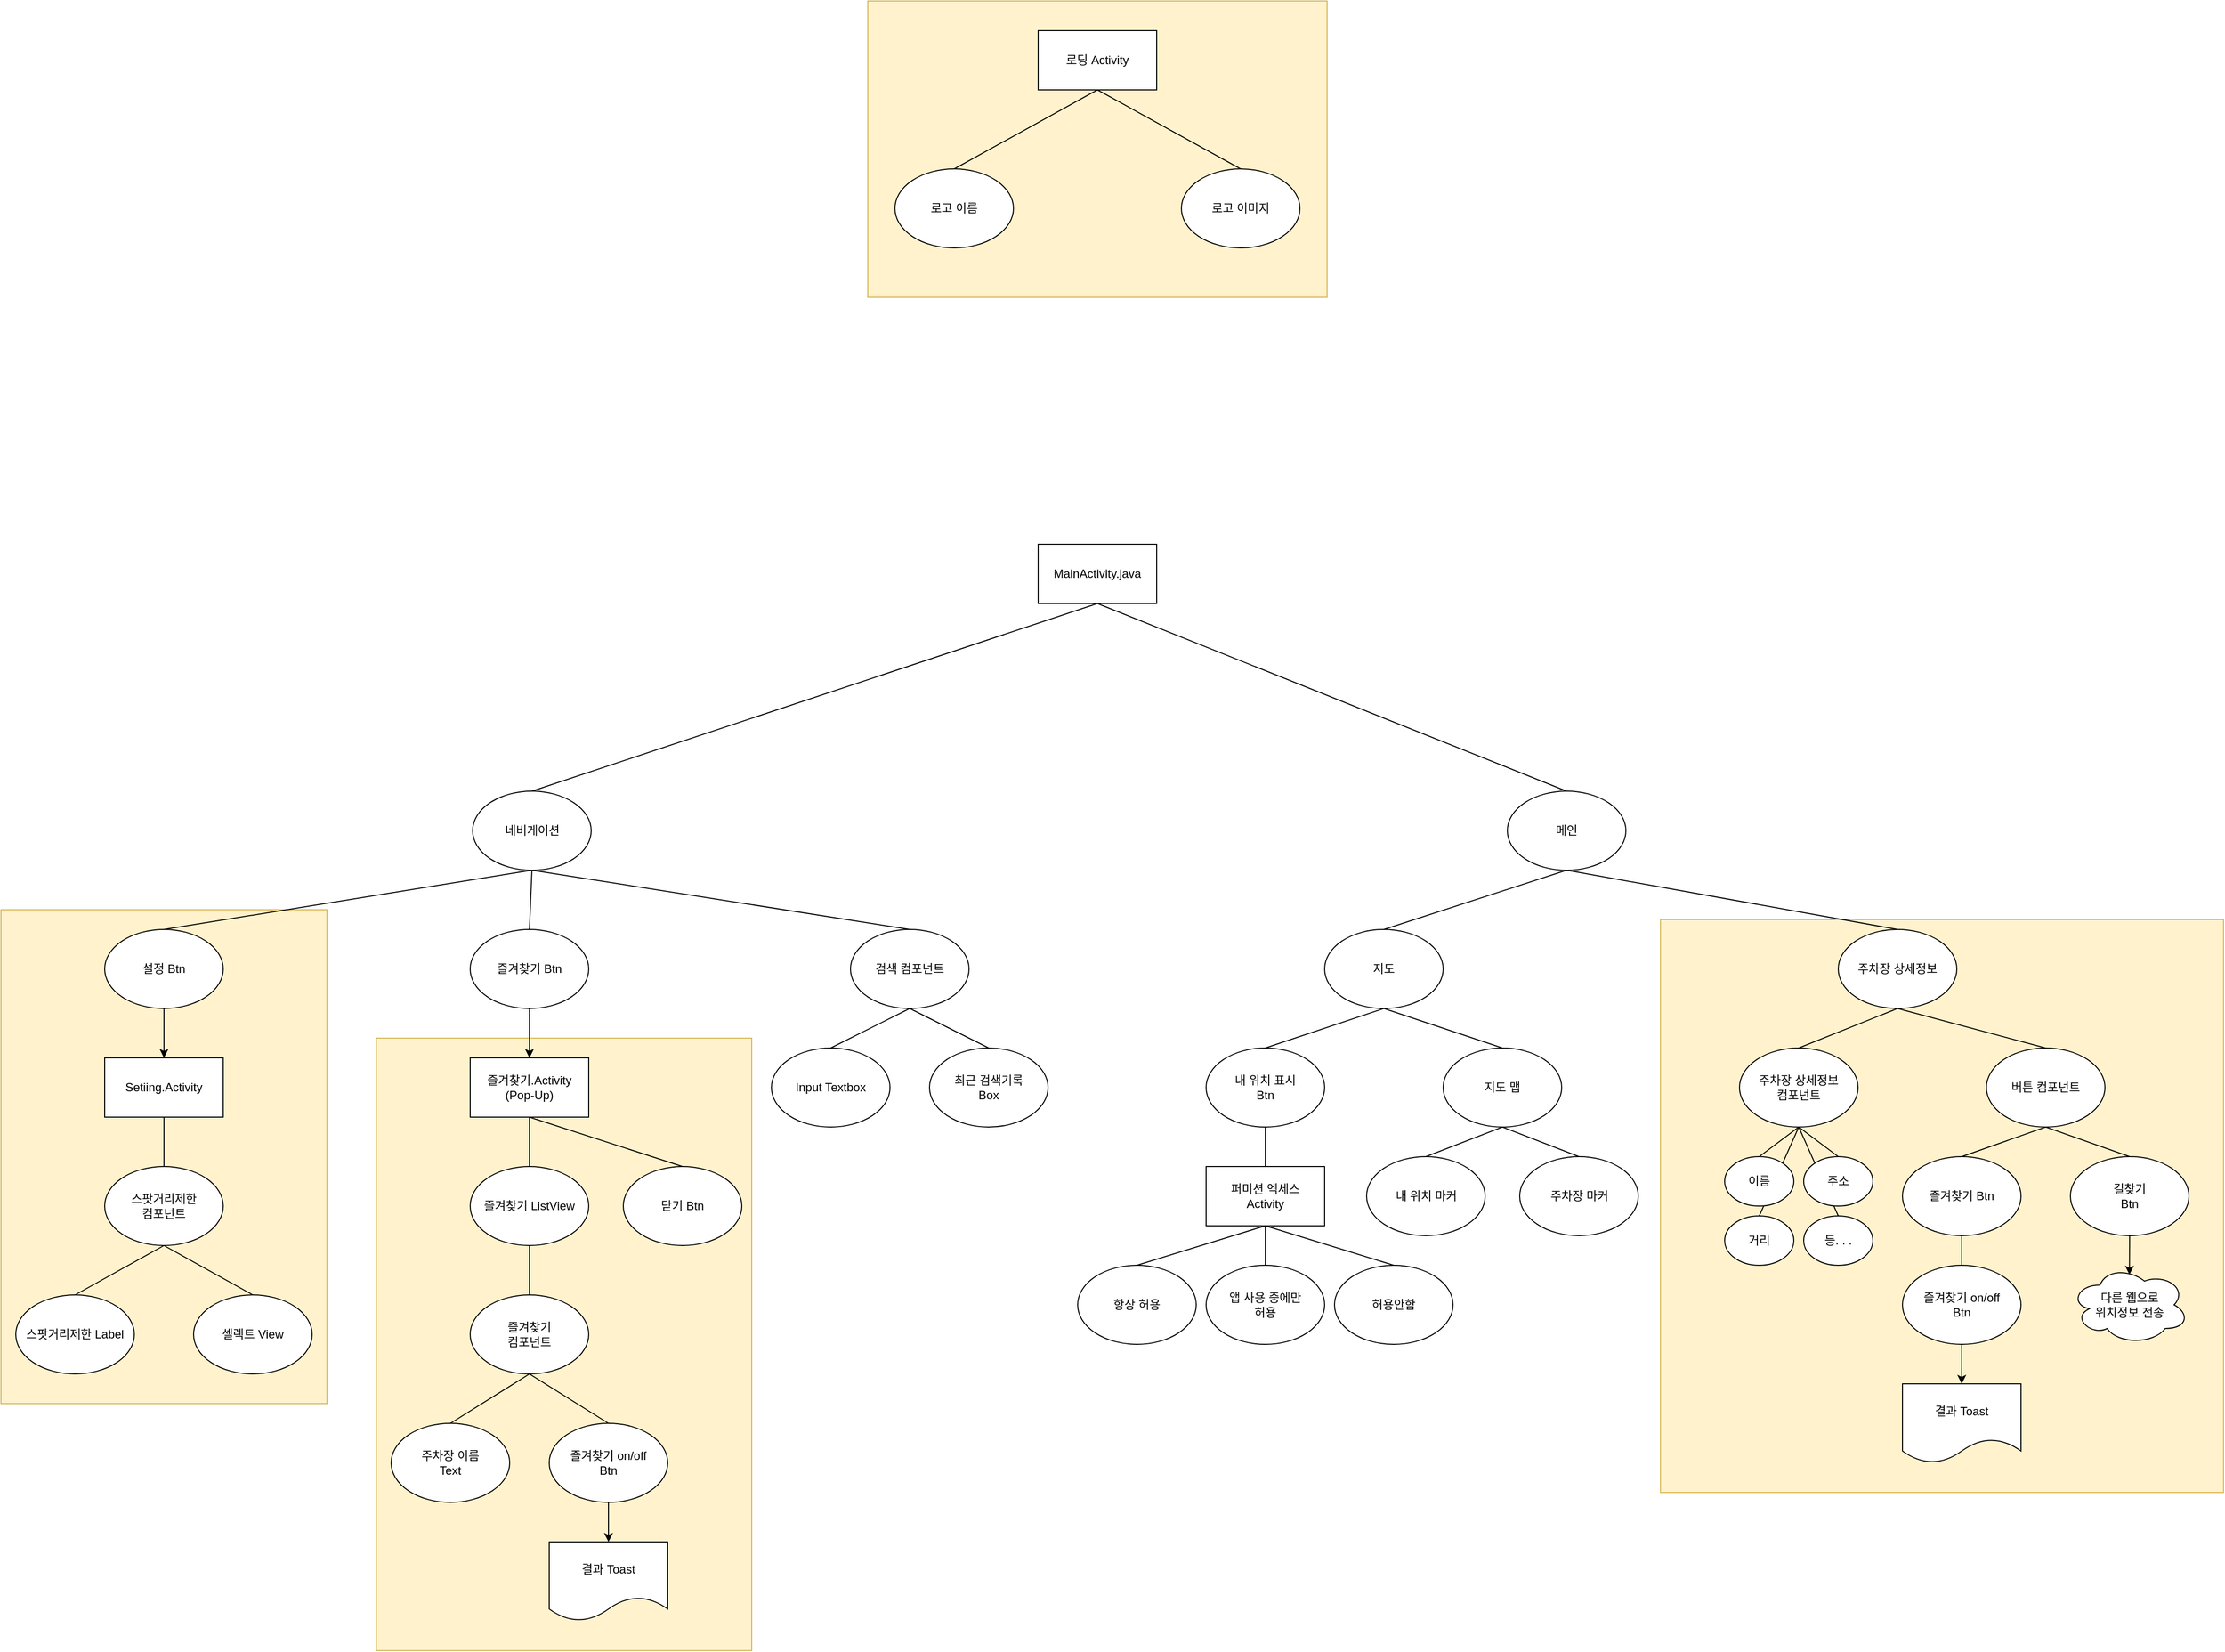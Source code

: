 <mxfile version="13.8.3" type="device"><diagram id="vMXzUiESRvSbCOkGuNu8" name="Page-1"><mxGraphModel dx="1424" dy="2224" grid="1" gridSize="10" guides="1" tooltips="1" connect="1" arrows="1" fold="1" page="1" pageScale="1" pageWidth="35433" pageHeight="35433" math="0" shadow="0"><root><mxCell id="0"/><mxCell id="1" parent="0"/><mxCell id="a0A0znQbvJMnXt1w9pl5-138" value="" style="rounded=0;whiteSpace=wrap;html=1;fillColor=#fff2cc;strokeColor=#d6b656;" vertex="1" parent="1"><mxGeometry x="1970" y="1560" width="570" height="580" as="geometry"/></mxCell><mxCell id="a0A0znQbvJMnXt1w9pl5-121" value="" style="endArrow=none;html=1;entryX=0.5;entryY=1;entryDx=0;entryDy=0;exitX=0.5;exitY=0;exitDx=0;exitDy=0;" edge="1" parent="1" source="a0A0znQbvJMnXt1w9pl5-118" target="a0A0znQbvJMnXt1w9pl5-111"><mxGeometry width="50" height="50" relative="1" as="geometry"><mxPoint x="2160" y="1810" as="sourcePoint"/><mxPoint x="2120" y="1780" as="targetPoint"/></mxGeometry></mxCell><mxCell id="a0A0znQbvJMnXt1w9pl5-122" value="" style="endArrow=none;html=1;entryX=0.5;entryY=1;entryDx=0;entryDy=0;exitX=0.5;exitY=0;exitDx=0;exitDy=0;" edge="1" parent="1" source="a0A0znQbvJMnXt1w9pl5-117" target="a0A0znQbvJMnXt1w9pl5-111"><mxGeometry width="50" height="50" relative="1" as="geometry"><mxPoint x="2160" y="1870" as="sourcePoint"/><mxPoint x="2120" y="1780" as="targetPoint"/></mxGeometry></mxCell><mxCell id="a0A0znQbvJMnXt1w9pl5-105" value="" style="rounded=0;whiteSpace=wrap;html=1;fillColor=#fff2cc;strokeColor=#d6b656;" vertex="1" parent="1"><mxGeometry x="1167.5" y="630" width="465" height="300" as="geometry"/></mxCell><mxCell id="a0A0znQbvJMnXt1w9pl5-97" value="" style="rounded=0;whiteSpace=wrap;html=1;fillColor=#fff2cc;strokeColor=#d6b656;" vertex="1" parent="1"><mxGeometry x="670" y="1680" width="380" height="620" as="geometry"/></mxCell><mxCell id="a0A0znQbvJMnXt1w9pl5-96" value="" style="rounded=0;whiteSpace=wrap;html=1;fillColor=#fff2cc;strokeColor=#d6b656;" vertex="1" parent="1"><mxGeometry x="290" y="1550" width="330" height="500" as="geometry"/></mxCell><mxCell id="a0A0znQbvJMnXt1w9pl5-2" value="MainActivity.java" style="rounded=0;whiteSpace=wrap;html=1;" vertex="1" parent="1"><mxGeometry x="1340" y="1180" width="120" height="60" as="geometry"/></mxCell><mxCell id="a0A0znQbvJMnXt1w9pl5-3" value="네비게이션" style="ellipse;whiteSpace=wrap;html=1;" vertex="1" parent="1"><mxGeometry x="767.5" y="1430" width="120" height="80" as="geometry"/></mxCell><mxCell id="a0A0znQbvJMnXt1w9pl5-4" value="메인" style="ellipse;whiteSpace=wrap;html=1;" vertex="1" parent="1"><mxGeometry x="1815" y="1430" width="120" height="80" as="geometry"/></mxCell><mxCell id="a0A0znQbvJMnXt1w9pl5-5" value="설정 Btn" style="ellipse;whiteSpace=wrap;html=1;" vertex="1" parent="1"><mxGeometry x="395" y="1570" width="120" height="80" as="geometry"/></mxCell><mxCell id="a0A0znQbvJMnXt1w9pl5-6" value="즐겨찾기 Btn" style="ellipse;whiteSpace=wrap;html=1;" vertex="1" parent="1"><mxGeometry x="765" y="1570" width="120" height="80" as="geometry"/></mxCell><mxCell id="a0A0znQbvJMnXt1w9pl5-7" value="" style="endArrow=none;html=1;entryX=0.5;entryY=1;entryDx=0;entryDy=0;exitX=0.5;exitY=0;exitDx=0;exitDy=0;" edge="1" parent="1" source="a0A0znQbvJMnXt1w9pl5-5" target="a0A0znQbvJMnXt1w9pl5-3"><mxGeometry width="50" height="50" relative="1" as="geometry"><mxPoint x="1070" y="1700" as="sourcePoint"/><mxPoint x="1120" y="1650" as="targetPoint"/></mxGeometry></mxCell><mxCell id="a0A0znQbvJMnXt1w9pl5-8" value="" style="endArrow=none;html=1;entryX=0.5;entryY=1;entryDx=0;entryDy=0;exitX=0.5;exitY=0;exitDx=0;exitDy=0;" edge="1" parent="1" source="a0A0znQbvJMnXt1w9pl5-6" target="a0A0znQbvJMnXt1w9pl5-3"><mxGeometry width="50" height="50" relative="1" as="geometry"><mxPoint x="860" y="1580" as="sourcePoint"/><mxPoint x="990" y="1530" as="targetPoint"/></mxGeometry></mxCell><mxCell id="a0A0znQbvJMnXt1w9pl5-9" value="" style="endArrow=none;html=1;entryX=0.5;entryY=0;entryDx=0;entryDy=0;exitX=0.5;exitY=1;exitDx=0;exitDy=0;" edge="1" parent="1" source="a0A0znQbvJMnXt1w9pl5-2" target="a0A0znQbvJMnXt1w9pl5-3"><mxGeometry width="50" height="50" relative="1" as="geometry"><mxPoint x="1200" y="1580" as="sourcePoint"/><mxPoint x="1070" y="1530" as="targetPoint"/></mxGeometry></mxCell><mxCell id="a0A0znQbvJMnXt1w9pl5-10" value="" style="endArrow=none;html=1;entryX=0.5;entryY=0;entryDx=0;entryDy=0;exitX=0.5;exitY=1;exitDx=0;exitDy=0;" edge="1" parent="1" source="a0A0znQbvJMnXt1w9pl5-2" target="a0A0znQbvJMnXt1w9pl5-4"><mxGeometry width="50" height="50" relative="1" as="geometry"><mxPoint x="1250" y="1390" as="sourcePoint"/><mxPoint x="1070" y="1450" as="targetPoint"/></mxGeometry></mxCell><mxCell id="a0A0znQbvJMnXt1w9pl5-11" value="검색 컴포넌트" style="ellipse;whiteSpace=wrap;html=1;" vertex="1" parent="1"><mxGeometry x="1150" y="1570" width="120" height="80" as="geometry"/></mxCell><mxCell id="a0A0znQbvJMnXt1w9pl5-12" value="" style="endArrow=none;html=1;entryX=0.5;entryY=1;entryDx=0;entryDy=0;exitX=0.5;exitY=0;exitDx=0;exitDy=0;" edge="1" parent="1" source="a0A0znQbvJMnXt1w9pl5-11" target="a0A0znQbvJMnXt1w9pl5-3"><mxGeometry width="50" height="50" relative="1" as="geometry"><mxPoint x="860" y="1760" as="sourcePoint"/><mxPoint x="925" y="1690" as="targetPoint"/></mxGeometry></mxCell><mxCell id="a0A0znQbvJMnXt1w9pl5-14" value="Setiing.Activity" style="rounded=0;whiteSpace=wrap;html=1;" vertex="1" parent="1"><mxGeometry x="395" y="1700" width="120" height="60" as="geometry"/></mxCell><mxCell id="a0A0znQbvJMnXt1w9pl5-15" value="" style="endArrow=classic;html=1;exitX=0.5;exitY=1;exitDx=0;exitDy=0;entryX=0.5;entryY=0;entryDx=0;entryDy=0;" edge="1" parent="1" source="a0A0znQbvJMnXt1w9pl5-5" target="a0A0znQbvJMnXt1w9pl5-14"><mxGeometry width="50" height="50" relative="1" as="geometry"><mxPoint x="645" y="1740" as="sourcePoint"/><mxPoint x="695" y="1690" as="targetPoint"/></mxGeometry></mxCell><mxCell id="a0A0znQbvJMnXt1w9pl5-16" value="스팟거리제한&lt;br&gt;컴포넌트" style="ellipse;whiteSpace=wrap;html=1;" vertex="1" parent="1"><mxGeometry x="395" y="1810" width="120" height="80" as="geometry"/></mxCell><mxCell id="a0A0znQbvJMnXt1w9pl5-17" value="" style="endArrow=none;html=1;entryX=0.5;entryY=1;entryDx=0;entryDy=0;exitX=0.5;exitY=0;exitDx=0;exitDy=0;" edge="1" parent="1" source="a0A0znQbvJMnXt1w9pl5-16" target="a0A0znQbvJMnXt1w9pl5-14"><mxGeometry width="50" height="50" relative="1" as="geometry"><mxPoint x="465" y="1870" as="sourcePoint"/><mxPoint x="515" y="1820" as="targetPoint"/></mxGeometry></mxCell><mxCell id="a0A0znQbvJMnXt1w9pl5-18" value="셀렉트 View" style="ellipse;whiteSpace=wrap;html=1;" vertex="1" parent="1"><mxGeometry x="485" y="1940" width="120" height="80" as="geometry"/></mxCell><mxCell id="a0A0znQbvJMnXt1w9pl5-19" value="스팟거리제한 Label" style="ellipse;whiteSpace=wrap;html=1;" vertex="1" parent="1"><mxGeometry x="305" y="1940" width="120" height="80" as="geometry"/></mxCell><mxCell id="a0A0znQbvJMnXt1w9pl5-20" value="" style="endArrow=none;html=1;entryX=0.5;entryY=1;entryDx=0;entryDy=0;exitX=0.5;exitY=0;exitDx=0;exitDy=0;" edge="1" parent="1" source="a0A0znQbvJMnXt1w9pl5-18" target="a0A0znQbvJMnXt1w9pl5-16"><mxGeometry width="50" height="50" relative="1" as="geometry"><mxPoint x="565" y="1990" as="sourcePoint"/><mxPoint x="615" y="1940" as="targetPoint"/></mxGeometry></mxCell><mxCell id="a0A0znQbvJMnXt1w9pl5-21" value="" style="endArrow=none;html=1;entryX=0.5;entryY=1;entryDx=0;entryDy=0;exitX=0.5;exitY=0;exitDx=0;exitDy=0;" edge="1" parent="1" source="a0A0znQbvJMnXt1w9pl5-19" target="a0A0znQbvJMnXt1w9pl5-16"><mxGeometry width="50" height="50" relative="1" as="geometry"><mxPoint x="565" y="1990" as="sourcePoint"/><mxPoint x="615" y="1940" as="targetPoint"/></mxGeometry></mxCell><mxCell id="a0A0znQbvJMnXt1w9pl5-22" value="즐겨찾기.Activity&lt;br&gt;(Pop-Up)" style="rounded=0;whiteSpace=wrap;html=1;" vertex="1" parent="1"><mxGeometry x="765" y="1700" width="120" height="60" as="geometry"/></mxCell><mxCell id="a0A0znQbvJMnXt1w9pl5-23" value="" style="endArrow=classic;html=1;exitX=0.5;exitY=1;exitDx=0;exitDy=0;entryX=0.5;entryY=0;entryDx=0;entryDy=0;" edge="1" parent="1" source="a0A0znQbvJMnXt1w9pl5-6" target="a0A0znQbvJMnXt1w9pl5-22"><mxGeometry width="50" height="50" relative="1" as="geometry"><mxPoint x="600" y="1660" as="sourcePoint"/><mxPoint x="600" y="1710" as="targetPoint"/></mxGeometry></mxCell><mxCell id="a0A0znQbvJMnXt1w9pl5-24" value="즐겨찾기 ListView" style="ellipse;whiteSpace=wrap;html=1;" vertex="1" parent="1"><mxGeometry x="765" y="1810" width="120" height="80" as="geometry"/></mxCell><mxCell id="a0A0znQbvJMnXt1w9pl5-25" value="Input Textbox" style="ellipse;whiteSpace=wrap;html=1;" vertex="1" parent="1"><mxGeometry x="1070" y="1690" width="120" height="80" as="geometry"/></mxCell><mxCell id="a0A0znQbvJMnXt1w9pl5-26" value="최근 검색기록&lt;br&gt;Box" style="ellipse;whiteSpace=wrap;html=1;" vertex="1" parent="1"><mxGeometry x="1230" y="1690" width="120" height="80" as="geometry"/></mxCell><mxCell id="a0A0znQbvJMnXt1w9pl5-27" value="" style="endArrow=none;html=1;entryX=0.5;entryY=1;entryDx=0;entryDy=0;exitX=0.5;exitY=0;exitDx=0;exitDy=0;" edge="1" parent="1" source="a0A0znQbvJMnXt1w9pl5-26" target="a0A0znQbvJMnXt1w9pl5-11"><mxGeometry width="50" height="50" relative="1" as="geometry"><mxPoint x="1290" y="1690" as="sourcePoint"/><mxPoint x="1250" y="1830" as="targetPoint"/></mxGeometry></mxCell><mxCell id="a0A0znQbvJMnXt1w9pl5-28" value="" style="endArrow=none;html=1;entryX=0.5;entryY=1;entryDx=0;entryDy=0;exitX=0.5;exitY=0;exitDx=0;exitDy=0;" edge="1" parent="1" source="a0A0znQbvJMnXt1w9pl5-25" target="a0A0znQbvJMnXt1w9pl5-11"><mxGeometry width="50" height="50" relative="1" as="geometry"><mxPoint x="1200" y="1880" as="sourcePoint"/><mxPoint x="1250" y="1830" as="targetPoint"/></mxGeometry></mxCell><mxCell id="a0A0znQbvJMnXt1w9pl5-29" value="닫기 Btn" style="ellipse;whiteSpace=wrap;html=1;" vertex="1" parent="1"><mxGeometry x="920" y="1810" width="120" height="80" as="geometry"/></mxCell><mxCell id="a0A0znQbvJMnXt1w9pl5-30" value="" style="endArrow=none;html=1;exitX=0.5;exitY=1;exitDx=0;exitDy=0;entryX=0.5;entryY=0;entryDx=0;entryDy=0;" edge="1" parent="1" source="a0A0znQbvJMnXt1w9pl5-22" target="a0A0znQbvJMnXt1w9pl5-29"><mxGeometry width="50" height="50" relative="1" as="geometry"><mxPoint x="920" y="1980" as="sourcePoint"/><mxPoint x="970" y="1930" as="targetPoint"/></mxGeometry></mxCell><mxCell id="a0A0znQbvJMnXt1w9pl5-31" value="" style="endArrow=none;html=1;entryX=0.5;entryY=1;entryDx=0;entryDy=0;exitX=0.5;exitY=0;exitDx=0;exitDy=0;" edge="1" parent="1" source="a0A0znQbvJMnXt1w9pl5-24" target="a0A0znQbvJMnXt1w9pl5-22"><mxGeometry width="50" height="50" relative="1" as="geometry"><mxPoint x="920" y="1980" as="sourcePoint"/><mxPoint x="970" y="1930" as="targetPoint"/></mxGeometry></mxCell><mxCell id="a0A0znQbvJMnXt1w9pl5-32" value="즐겨찾기&lt;br&gt;컴포넌트" style="ellipse;whiteSpace=wrap;html=1;" vertex="1" parent="1"><mxGeometry x="765" y="1940" width="120" height="80" as="geometry"/></mxCell><mxCell id="a0A0znQbvJMnXt1w9pl5-33" value="" style="endArrow=none;html=1;entryX=0.5;entryY=0;entryDx=0;entryDy=0;exitX=0.5;exitY=1;exitDx=0;exitDy=0;" edge="1" parent="1" source="a0A0znQbvJMnXt1w9pl5-24" target="a0A0znQbvJMnXt1w9pl5-32"><mxGeometry width="50" height="50" relative="1" as="geometry"><mxPoint x="850" y="1910" as="sourcePoint"/><mxPoint x="835" y="1770" as="targetPoint"/></mxGeometry></mxCell><mxCell id="a0A0znQbvJMnXt1w9pl5-34" value="주차장 이름&lt;br&gt;Text" style="ellipse;whiteSpace=wrap;html=1;" vertex="1" parent="1"><mxGeometry x="685" y="2070" width="120" height="80" as="geometry"/></mxCell><mxCell id="a0A0znQbvJMnXt1w9pl5-35" value="" style="endArrow=none;html=1;entryX=0.5;entryY=1;entryDx=0;entryDy=0;exitX=0.5;exitY=0;exitDx=0;exitDy=0;" edge="1" parent="1" source="a0A0znQbvJMnXt1w9pl5-34" target="a0A0znQbvJMnXt1w9pl5-32"><mxGeometry width="50" height="50" relative="1" as="geometry"><mxPoint x="835" y="1900.0" as="sourcePoint"/><mxPoint x="835" y="1950.0" as="targetPoint"/></mxGeometry></mxCell><mxCell id="a0A0znQbvJMnXt1w9pl5-36" value="즐겨찾기 on/off&lt;br&gt;Btn" style="ellipse;whiteSpace=wrap;html=1;" vertex="1" parent="1"><mxGeometry x="845" y="2070" width="120" height="80" as="geometry"/></mxCell><mxCell id="a0A0znQbvJMnXt1w9pl5-37" value="" style="endArrow=none;html=1;entryX=0.5;entryY=1;entryDx=0;entryDy=0;exitX=0.5;exitY=0;exitDx=0;exitDy=0;" edge="1" parent="1" source="a0A0znQbvJMnXt1w9pl5-36" target="a0A0znQbvJMnXt1w9pl5-32"><mxGeometry width="50" height="50" relative="1" as="geometry"><mxPoint x="755" y="2080" as="sourcePoint"/><mxPoint x="835" y="2030.0" as="targetPoint"/></mxGeometry></mxCell><mxCell id="a0A0znQbvJMnXt1w9pl5-38" value="" style="endArrow=classic;html=1;exitX=0.5;exitY=1;exitDx=0;exitDy=0;entryX=0.5;entryY=0;entryDx=0;entryDy=0;" edge="1" parent="1" source="a0A0znQbvJMnXt1w9pl5-36" target="a0A0znQbvJMnXt1w9pl5-42"><mxGeometry width="50" height="50" relative="1" as="geometry"><mxPoint x="920" y="2250" as="sourcePoint"/><mxPoint x="905" y="2190" as="targetPoint"/></mxGeometry></mxCell><mxCell id="a0A0znQbvJMnXt1w9pl5-42" value="결과 Toast" style="shape=document;whiteSpace=wrap;html=1;boundedLbl=1;" vertex="1" parent="1"><mxGeometry x="845" y="2190" width="120" height="80" as="geometry"/></mxCell><mxCell id="a0A0znQbvJMnXt1w9pl5-43" value="지도" style="ellipse;whiteSpace=wrap;html=1;" vertex="1" parent="1"><mxGeometry x="1630" y="1570" width="120" height="80" as="geometry"/></mxCell><mxCell id="a0A0znQbvJMnXt1w9pl5-44" value="" style="endArrow=none;html=1;entryX=0.5;entryY=1;entryDx=0;entryDy=0;exitX=0.5;exitY=0;exitDx=0;exitDy=0;" edge="1" parent="1" source="a0A0znQbvJMnXt1w9pl5-43" target="a0A0znQbvJMnXt1w9pl5-4"><mxGeometry width="50" height="50" relative="1" as="geometry"><mxPoint x="1552.5" y="1390" as="sourcePoint"/><mxPoint x="1885" y="1440" as="targetPoint"/></mxGeometry></mxCell><mxCell id="a0A0znQbvJMnXt1w9pl5-45" value="주차장 상세정보" style="ellipse;whiteSpace=wrap;html=1;" vertex="1" parent="1"><mxGeometry x="2150" y="1570" width="120" height="80" as="geometry"/></mxCell><mxCell id="a0A0znQbvJMnXt1w9pl5-46" value="" style="endArrow=none;html=1;entryX=0.5;entryY=1;entryDx=0;entryDy=0;exitX=0.5;exitY=0;exitDx=0;exitDy=0;" edge="1" parent="1" source="a0A0znQbvJMnXt1w9pl5-45" target="a0A0znQbvJMnXt1w9pl5-4"><mxGeometry width="50" height="50" relative="1" as="geometry"><mxPoint x="1792.5" y="1580" as="sourcePoint"/><mxPoint x="1885" y="1520" as="targetPoint"/></mxGeometry></mxCell><mxCell id="a0A0znQbvJMnXt1w9pl5-81" value="내 위치 표시&lt;br&gt;Btn" style="ellipse;whiteSpace=wrap;html=1;" vertex="1" parent="1"><mxGeometry x="1510" y="1690" width="120" height="80" as="geometry"/></mxCell><mxCell id="a0A0znQbvJMnXt1w9pl5-82" value="" style="endArrow=none;html=1;entryX=0.5;entryY=1;entryDx=0;entryDy=0;exitX=0.5;exitY=0;exitDx=0;exitDy=0;" edge="1" parent="1" source="a0A0znQbvJMnXt1w9pl5-81" target="a0A0znQbvJMnXt1w9pl5-43"><mxGeometry width="50" height="50" relative="1" as="geometry"><mxPoint x="1710" y="1830" as="sourcePoint"/><mxPoint x="1760" y="1780" as="targetPoint"/></mxGeometry></mxCell><mxCell id="a0A0znQbvJMnXt1w9pl5-83" value="퍼미션 엑세스&lt;br&gt;Activity" style="rounded=0;whiteSpace=wrap;html=1;" vertex="1" parent="1"><mxGeometry x="1510" y="1810" width="120" height="60" as="geometry"/></mxCell><mxCell id="a0A0znQbvJMnXt1w9pl5-84" value="허용안함" style="ellipse;whiteSpace=wrap;html=1;" vertex="1" parent="1"><mxGeometry x="1640" y="1910" width="120" height="80" as="geometry"/></mxCell><mxCell id="a0A0znQbvJMnXt1w9pl5-85" value="앱 사용 중에만&lt;br&gt;허용" style="ellipse;whiteSpace=wrap;html=1;" vertex="1" parent="1"><mxGeometry x="1510" y="1910" width="120" height="80" as="geometry"/></mxCell><mxCell id="a0A0znQbvJMnXt1w9pl5-86" value="항상 허용" style="ellipse;whiteSpace=wrap;html=1;" vertex="1" parent="1"><mxGeometry x="1380" y="1910" width="120" height="80" as="geometry"/></mxCell><mxCell id="a0A0znQbvJMnXt1w9pl5-87" value="" style="endArrow=none;html=1;entryX=0.5;entryY=1;entryDx=0;entryDy=0;exitX=0.5;exitY=0;exitDx=0;exitDy=0;" edge="1" parent="1" source="a0A0znQbvJMnXt1w9pl5-86" target="a0A0znQbvJMnXt1w9pl5-83"><mxGeometry width="50" height="50" relative="1" as="geometry"><mxPoint x="1660" y="1940" as="sourcePoint"/><mxPoint x="1710" y="1890" as="targetPoint"/></mxGeometry></mxCell><mxCell id="a0A0znQbvJMnXt1w9pl5-88" value="" style="endArrow=none;html=1;entryX=0.5;entryY=1;entryDx=0;entryDy=0;exitX=0.5;exitY=0;exitDx=0;exitDy=0;" edge="1" parent="1" source="a0A0znQbvJMnXt1w9pl5-85" target="a0A0znQbvJMnXt1w9pl5-83"><mxGeometry width="50" height="50" relative="1" as="geometry"><mxPoint x="1660" y="1940" as="sourcePoint"/><mxPoint x="1710" y="1890" as="targetPoint"/></mxGeometry></mxCell><mxCell id="a0A0znQbvJMnXt1w9pl5-89" value="" style="endArrow=none;html=1;exitX=0.5;exitY=1;exitDx=0;exitDy=0;entryX=0.5;entryY=0;entryDx=0;entryDy=0;" edge="1" parent="1" source="a0A0znQbvJMnXt1w9pl5-83" target="a0A0znQbvJMnXt1w9pl5-84"><mxGeometry width="50" height="50" relative="1" as="geometry"><mxPoint x="1580" y="1920" as="sourcePoint"/><mxPoint x="1640" y="1880" as="targetPoint"/></mxGeometry></mxCell><mxCell id="a0A0znQbvJMnXt1w9pl5-90" value="" style="endArrow=none;html=1;entryX=0.5;entryY=1;entryDx=0;entryDy=0;exitX=0.5;exitY=0;exitDx=0;exitDy=0;" edge="1" parent="1" source="a0A0znQbvJMnXt1w9pl5-83" target="a0A0znQbvJMnXt1w9pl5-81"><mxGeometry width="50" height="50" relative="1" as="geometry"><mxPoint x="1760" y="1810" as="sourcePoint"/><mxPoint x="1810" y="1760" as="targetPoint"/></mxGeometry></mxCell><mxCell id="a0A0znQbvJMnXt1w9pl5-91" value="지도 맵" style="ellipse;whiteSpace=wrap;html=1;" vertex="1" parent="1"><mxGeometry x="1750" y="1690" width="120" height="80" as="geometry"/></mxCell><mxCell id="a0A0znQbvJMnXt1w9pl5-92" value="" style="endArrow=none;html=1;entryX=0.5;entryY=0;entryDx=0;entryDy=0;exitX=0.5;exitY=1;exitDx=0;exitDy=0;" edge="1" parent="1" source="a0A0znQbvJMnXt1w9pl5-43" target="a0A0znQbvJMnXt1w9pl5-91"><mxGeometry width="50" height="50" relative="1" as="geometry"><mxPoint x="1780" y="1910" as="sourcePoint"/><mxPoint x="1830" y="1860" as="targetPoint"/></mxGeometry></mxCell><mxCell id="a0A0znQbvJMnXt1w9pl5-98" value="로딩 Activity" style="rounded=0;whiteSpace=wrap;html=1;" vertex="1" parent="1"><mxGeometry x="1340" y="660" width="120" height="60" as="geometry"/></mxCell><mxCell id="a0A0znQbvJMnXt1w9pl5-99" value="로고 이미지" style="ellipse;whiteSpace=wrap;html=1;" vertex="1" parent="1"><mxGeometry x="1485" y="800" width="120" height="80" as="geometry"/></mxCell><mxCell id="a0A0znQbvJMnXt1w9pl5-100" value="로고 이름" style="ellipse;whiteSpace=wrap;html=1;" vertex="1" parent="1"><mxGeometry x="1195" y="800" width="120" height="80" as="geometry"/></mxCell><mxCell id="a0A0znQbvJMnXt1w9pl5-101" value="" style="endArrow=none;html=1;entryX=0.5;entryY=1;entryDx=0;entryDy=0;exitX=0.5;exitY=0;exitDx=0;exitDy=0;" edge="1" parent="1" source="a0A0znQbvJMnXt1w9pl5-99" target="a0A0znQbvJMnXt1w9pl5-98"><mxGeometry width="50" height="50" relative="1" as="geometry"><mxPoint x="1390" y="870" as="sourcePoint"/><mxPoint x="1440" y="820" as="targetPoint"/></mxGeometry></mxCell><mxCell id="a0A0znQbvJMnXt1w9pl5-102" value="" style="endArrow=none;html=1;entryX=0.5;entryY=1;entryDx=0;entryDy=0;exitX=0.5;exitY=0;exitDx=0;exitDy=0;" edge="1" parent="1" source="a0A0znQbvJMnXt1w9pl5-100" target="a0A0znQbvJMnXt1w9pl5-98"><mxGeometry width="50" height="50" relative="1" as="geometry"><mxPoint x="1390" y="870" as="sourcePoint"/><mxPoint x="1440" y="820" as="targetPoint"/></mxGeometry></mxCell><mxCell id="a0A0znQbvJMnXt1w9pl5-106" value="내 위치 마커" style="ellipse;whiteSpace=wrap;html=1;" vertex="1" parent="1"><mxGeometry x="1672.5" y="1800" width="120" height="80" as="geometry"/></mxCell><mxCell id="a0A0znQbvJMnXt1w9pl5-107" value="주차장 마커" style="ellipse;whiteSpace=wrap;html=1;" vertex="1" parent="1"><mxGeometry x="1827.5" y="1800" width="120" height="80" as="geometry"/></mxCell><mxCell id="a0A0znQbvJMnXt1w9pl5-108" value="" style="endArrow=none;html=1;entryX=0.5;entryY=1;entryDx=0;entryDy=0;exitX=0.5;exitY=0;exitDx=0;exitDy=0;" edge="1" parent="1" source="a0A0znQbvJMnXt1w9pl5-107" target="a0A0znQbvJMnXt1w9pl5-91"><mxGeometry width="50" height="50" relative="1" as="geometry"><mxPoint x="2040" y="1800" as="sourcePoint"/><mxPoint x="2090" y="1750" as="targetPoint"/></mxGeometry></mxCell><mxCell id="a0A0znQbvJMnXt1w9pl5-109" value="" style="endArrow=none;html=1;entryX=0.5;entryY=1;entryDx=0;entryDy=0;exitX=0.5;exitY=0;exitDx=0;exitDy=0;" edge="1" parent="1" source="a0A0znQbvJMnXt1w9pl5-106" target="a0A0znQbvJMnXt1w9pl5-91"><mxGeometry width="50" height="50" relative="1" as="geometry"><mxPoint x="2040" y="1800" as="sourcePoint"/><mxPoint x="2090" y="1750" as="targetPoint"/></mxGeometry></mxCell><mxCell id="a0A0znQbvJMnXt1w9pl5-110" value="버튼 컴포넌트" style="ellipse;whiteSpace=wrap;html=1;" vertex="1" parent="1"><mxGeometry x="2300" y="1690" width="120" height="80" as="geometry"/></mxCell><mxCell id="a0A0znQbvJMnXt1w9pl5-111" value="주차장 상세정보&lt;br&gt;컴포넌트" style="ellipse;whiteSpace=wrap;html=1;" vertex="1" parent="1"><mxGeometry x="2050" y="1690" width="120" height="80" as="geometry"/></mxCell><mxCell id="a0A0znQbvJMnXt1w9pl5-115" value="이름" style="ellipse;whiteSpace=wrap;html=1;" vertex="1" parent="1"><mxGeometry x="2035" y="1800" width="70" height="50" as="geometry"/></mxCell><mxCell id="a0A0znQbvJMnXt1w9pl5-116" value="주소" style="ellipse;whiteSpace=wrap;html=1;" vertex="1" parent="1"><mxGeometry x="2115" y="1800" width="70" height="50" as="geometry"/></mxCell><mxCell id="a0A0znQbvJMnXt1w9pl5-117" value="거리" style="ellipse;whiteSpace=wrap;html=1;" vertex="1" parent="1"><mxGeometry x="2035" y="1860" width="70" height="50" as="geometry"/></mxCell><mxCell id="a0A0znQbvJMnXt1w9pl5-118" value="등. . ." style="ellipse;whiteSpace=wrap;html=1;" vertex="1" parent="1"><mxGeometry x="2115" y="1860" width="70" height="50" as="geometry"/></mxCell><mxCell id="a0A0znQbvJMnXt1w9pl5-119" value="" style="endArrow=none;html=1;entryX=0.5;entryY=1;entryDx=0;entryDy=0;exitX=0.5;exitY=0;exitDx=0;exitDy=0;" edge="1" parent="1" source="a0A0znQbvJMnXt1w9pl5-115" target="a0A0znQbvJMnXt1w9pl5-111"><mxGeometry width="50" height="50" relative="1" as="geometry"><mxPoint x="2120" y="1880" as="sourcePoint"/><mxPoint x="2170" y="1830" as="targetPoint"/></mxGeometry></mxCell><mxCell id="a0A0znQbvJMnXt1w9pl5-120" value="" style="endArrow=none;html=1;entryX=0.5;entryY=1;entryDx=0;entryDy=0;exitX=0.5;exitY=0;exitDx=0;exitDy=0;" edge="1" parent="1" source="a0A0znQbvJMnXt1w9pl5-116" target="a0A0znQbvJMnXt1w9pl5-111"><mxGeometry width="50" height="50" relative="1" as="geometry"><mxPoint x="2080" y="1810" as="sourcePoint"/><mxPoint x="2120" y="1780" as="targetPoint"/></mxGeometry></mxCell><mxCell id="a0A0znQbvJMnXt1w9pl5-123" value="" style="endArrow=none;html=1;entryX=0.5;entryY=1;entryDx=0;entryDy=0;exitX=0.5;exitY=0;exitDx=0;exitDy=0;" edge="1" parent="1" source="a0A0znQbvJMnXt1w9pl5-111" target="a0A0znQbvJMnXt1w9pl5-45"><mxGeometry width="50" height="50" relative="1" as="geometry"><mxPoint x="2160" y="1830" as="sourcePoint"/><mxPoint x="2210" y="1780" as="targetPoint"/></mxGeometry></mxCell><mxCell id="a0A0znQbvJMnXt1w9pl5-124" value="" style="endArrow=none;html=1;entryX=0.5;entryY=1;entryDx=0;entryDy=0;exitX=0.5;exitY=0;exitDx=0;exitDy=0;" edge="1" parent="1" source="a0A0znQbvJMnXt1w9pl5-110" target="a0A0znQbvJMnXt1w9pl5-45"><mxGeometry width="50" height="50" relative="1" as="geometry"><mxPoint x="2120" y="1700" as="sourcePoint"/><mxPoint x="2220" y="1660" as="targetPoint"/></mxGeometry></mxCell><mxCell id="a0A0znQbvJMnXt1w9pl5-125" value="즐겨찾기 Btn" style="ellipse;whiteSpace=wrap;html=1;" vertex="1" parent="1"><mxGeometry x="2215" y="1800" width="120" height="80" as="geometry"/></mxCell><mxCell id="a0A0znQbvJMnXt1w9pl5-127" value="즐겨찾기 on/off&lt;br&gt;Btn" style="ellipse;whiteSpace=wrap;html=1;" vertex="1" parent="1"><mxGeometry x="2215" y="1910" width="120" height="80" as="geometry"/></mxCell><mxCell id="a0A0znQbvJMnXt1w9pl5-128" value="" style="endArrow=classic;html=1;exitX=0.5;exitY=1;exitDx=0;exitDy=0;entryX=0.5;entryY=0;entryDx=0;entryDy=0;" edge="1" parent="1" source="a0A0znQbvJMnXt1w9pl5-127" target="a0A0znQbvJMnXt1w9pl5-129"><mxGeometry width="50" height="50" relative="1" as="geometry"><mxPoint x="2290" y="2090" as="sourcePoint"/><mxPoint x="2275" y="2030" as="targetPoint"/></mxGeometry></mxCell><mxCell id="a0A0znQbvJMnXt1w9pl5-129" value="결과 Toast" style="shape=document;whiteSpace=wrap;html=1;boundedLbl=1;" vertex="1" parent="1"><mxGeometry x="2215" y="2030" width="120" height="80" as="geometry"/></mxCell><mxCell id="a0A0znQbvJMnXt1w9pl5-130" value="" style="endArrow=none;html=1;entryX=0.5;entryY=1;entryDx=0;entryDy=0;exitX=0.5;exitY=0;exitDx=0;exitDy=0;" edge="1" parent="1" source="a0A0znQbvJMnXt1w9pl5-127" target="a0A0znQbvJMnXt1w9pl5-125"><mxGeometry width="50" height="50" relative="1" as="geometry"><mxPoint x="2325" y="2020" as="sourcePoint"/><mxPoint x="2375" y="1970" as="targetPoint"/></mxGeometry></mxCell><mxCell id="a0A0znQbvJMnXt1w9pl5-131" value="" style="endArrow=none;html=1;entryX=0.5;entryY=1;entryDx=0;entryDy=0;exitX=0.5;exitY=0;exitDx=0;exitDy=0;" edge="1" parent="1" source="a0A0znQbvJMnXt1w9pl5-125" target="a0A0znQbvJMnXt1w9pl5-110"><mxGeometry width="50" height="50" relative="1" as="geometry"><mxPoint x="2330" y="1900" as="sourcePoint"/><mxPoint x="2380" y="1850" as="targetPoint"/></mxGeometry></mxCell><mxCell id="a0A0znQbvJMnXt1w9pl5-132" value="길찾기&lt;br&gt;Btn" style="ellipse;whiteSpace=wrap;html=1;" vertex="1" parent="1"><mxGeometry x="2385" y="1800" width="120" height="80" as="geometry"/></mxCell><mxCell id="a0A0znQbvJMnXt1w9pl5-134" value="다른 웹으로&lt;br&gt;위치정보 전송" style="ellipse;shape=cloud;whiteSpace=wrap;html=1;" vertex="1" parent="1"><mxGeometry x="2385" y="1910" width="120" height="80" as="geometry"/></mxCell><mxCell id="a0A0znQbvJMnXt1w9pl5-135" value="" style="endArrow=none;html=1;entryX=0.5;entryY=0;entryDx=0;entryDy=0;exitX=0.5;exitY=1;exitDx=0;exitDy=0;" edge="1" parent="1" source="a0A0znQbvJMnXt1w9pl5-110" target="a0A0znQbvJMnXt1w9pl5-132"><mxGeometry width="50" height="50" relative="1" as="geometry"><mxPoint x="2370" y="1940" as="sourcePoint"/><mxPoint x="2420" y="1890" as="targetPoint"/></mxGeometry></mxCell><mxCell id="a0A0znQbvJMnXt1w9pl5-136" value="" style="endArrow=classic;html=1;entryX=0.498;entryY=0.119;entryDx=0;entryDy=0;entryPerimeter=0;exitX=0.5;exitY=1;exitDx=0;exitDy=0;" edge="1" parent="1" source="a0A0znQbvJMnXt1w9pl5-132" target="a0A0znQbvJMnXt1w9pl5-134"><mxGeometry width="50" height="50" relative="1" as="geometry"><mxPoint x="2370" y="1940" as="sourcePoint"/><mxPoint x="2420" y="1890" as="targetPoint"/></mxGeometry></mxCell></root></mxGraphModel></diagram></mxfile>